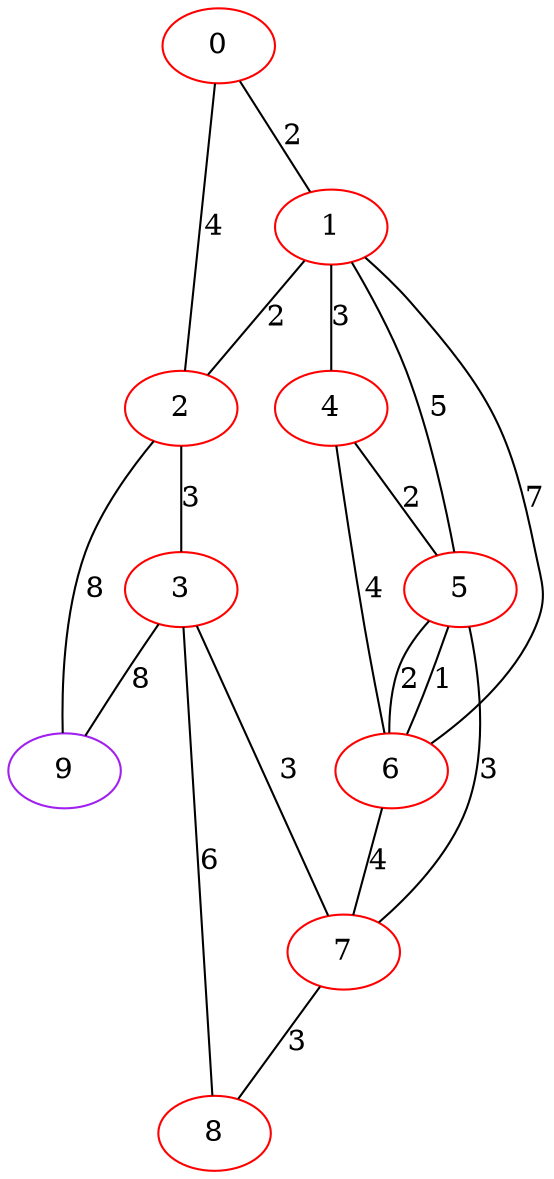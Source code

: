 graph "" {
0 [color=red, weight=1];
1 [color=red, weight=1];
2 [color=red, weight=1];
3 [color=red, weight=1];
4 [color=red, weight=1];
5 [color=red, weight=1];
6 [color=red, weight=1];
7 [color=red, weight=1];
8 [color=red, weight=1];
9 [color=purple, weight=4];
0 -- 1  [key=0, label=2];
0 -- 2  [key=0, label=4];
1 -- 2  [key=0, label=2];
1 -- 4  [key=0, label=3];
1 -- 5  [key=0, label=5];
1 -- 6  [key=0, label=7];
2 -- 3  [key=0, label=3];
2 -- 9  [key=0, label=8];
3 -- 8  [key=0, label=6];
3 -- 9  [key=0, label=8];
3 -- 7  [key=0, label=3];
4 -- 5  [key=0, label=2];
4 -- 6  [key=0, label=4];
5 -- 6  [key=0, label=1];
5 -- 6  [key=1, label=2];
5 -- 7  [key=0, label=3];
6 -- 7  [key=0, label=4];
7 -- 8  [key=0, label=3];
}
